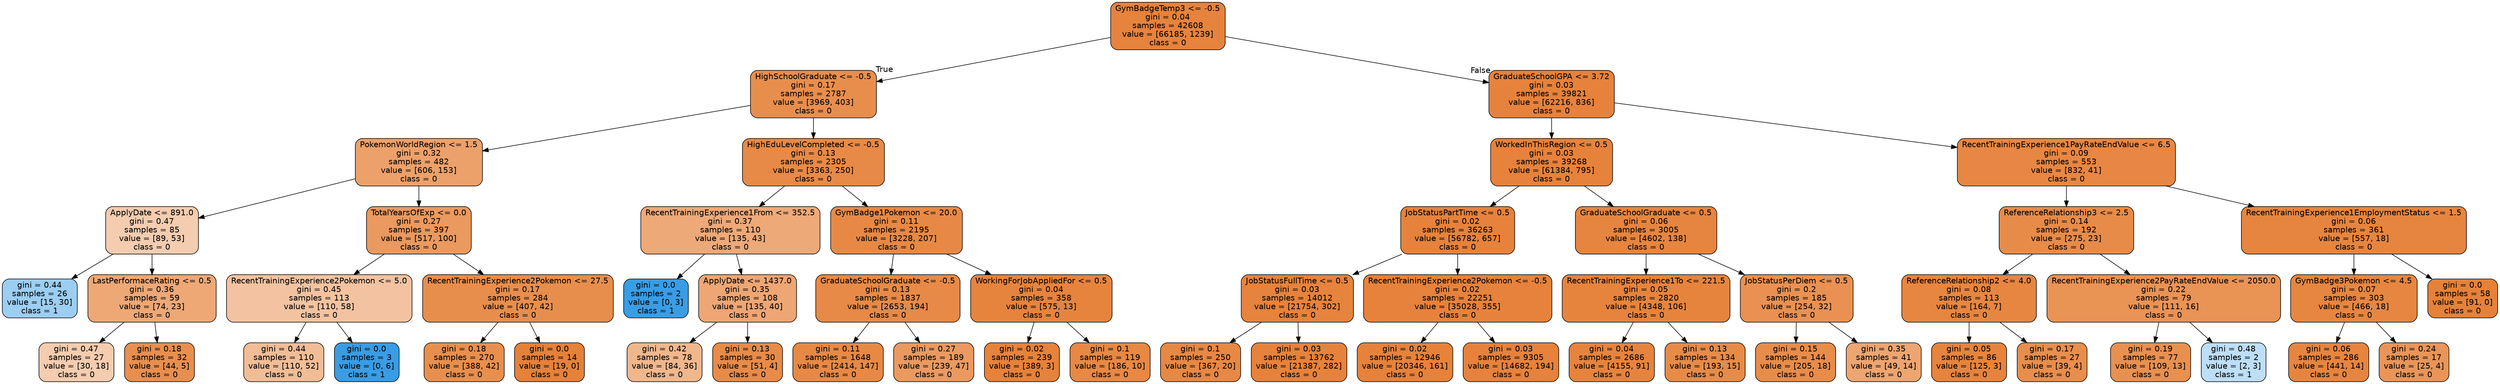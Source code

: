 digraph Tree {
node [shape=box, style="filled, rounded", color="black", fontname=helvetica] ;
edge [fontname=helvetica] ;
0 [label="GymBadgeTemp3 <= -0.5\ngini = 0.04\nsamples = 42608\nvalue = [66185, 1239]\nclass = 0", fillcolor="#e58139fa"] ;
1 [label="HighSchoolGraduate <= -0.5\ngini = 0.17\nsamples = 2787\nvalue = [3969, 403]\nclass = 0", fillcolor="#e58139e5"] ;
0 -> 1 [labeldistance=2.5, labelangle=45, headlabel="True"] ;
2 [label="PokemonWorldRegion <= 1.5\ngini = 0.32\nsamples = 482\nvalue = [606, 153]\nclass = 0", fillcolor="#e58139bf"] ;
1 -> 2 ;
3 [label="ApplyDate <= 891.0\ngini = 0.47\nsamples = 85\nvalue = [89, 53]\nclass = 0", fillcolor="#e5813967"] ;
2 -> 3 ;
4 [label="gini = 0.44\nsamples = 26\nvalue = [15, 30]\nclass = 1", fillcolor="#399de57f"] ;
3 -> 4 ;
5 [label="LastPerformaceRating <= 0.5\ngini = 0.36\nsamples = 59\nvalue = [74, 23]\nclass = 0", fillcolor="#e58139b0"] ;
3 -> 5 ;
6 [label="gini = 0.47\nsamples = 27\nvalue = [30, 18]\nclass = 0", fillcolor="#e5813966"] ;
5 -> 6 ;
7 [label="gini = 0.18\nsamples = 32\nvalue = [44, 5]\nclass = 0", fillcolor="#e58139e2"] ;
5 -> 7 ;
8 [label="TotalYearsOfExp <= 0.0\ngini = 0.27\nsamples = 397\nvalue = [517, 100]\nclass = 0", fillcolor="#e58139ce"] ;
2 -> 8 ;
9 [label="RecentTrainingExperience2Pokemon <= 5.0\ngini = 0.45\nsamples = 113\nvalue = [110, 58]\nclass = 0", fillcolor="#e5813979"] ;
8 -> 9 ;
10 [label="gini = 0.44\nsamples = 110\nvalue = [110, 52]\nclass = 0", fillcolor="#e5813986"] ;
9 -> 10 ;
11 [label="gini = 0.0\nsamples = 3\nvalue = [0, 6]\nclass = 1", fillcolor="#399de5ff"] ;
9 -> 11 ;
12 [label="RecentTrainingExperience2Pokemon <= 27.5\ngini = 0.17\nsamples = 284\nvalue = [407, 42]\nclass = 0", fillcolor="#e58139e5"] ;
8 -> 12 ;
13 [label="gini = 0.18\nsamples = 270\nvalue = [388, 42]\nclass = 0", fillcolor="#e58139e3"] ;
12 -> 13 ;
14 [label="gini = 0.0\nsamples = 14\nvalue = [19, 0]\nclass = 0", fillcolor="#e58139ff"] ;
12 -> 14 ;
15 [label="HighEduLevelCompleted <= -0.5\ngini = 0.13\nsamples = 2305\nvalue = [3363, 250]\nclass = 0", fillcolor="#e58139ec"] ;
1 -> 15 ;
16 [label="RecentTrainingExperience1From <= 352.5\ngini = 0.37\nsamples = 110\nvalue = [135, 43]\nclass = 0", fillcolor="#e58139ae"] ;
15 -> 16 ;
17 [label="gini = 0.0\nsamples = 2\nvalue = [0, 3]\nclass = 1", fillcolor="#399de5ff"] ;
16 -> 17 ;
18 [label="ApplyDate <= 1437.0\ngini = 0.35\nsamples = 108\nvalue = [135, 40]\nclass = 0", fillcolor="#e58139b3"] ;
16 -> 18 ;
19 [label="gini = 0.42\nsamples = 78\nvalue = [84, 36]\nclass = 0", fillcolor="#e5813992"] ;
18 -> 19 ;
20 [label="gini = 0.13\nsamples = 30\nvalue = [51, 4]\nclass = 0", fillcolor="#e58139eb"] ;
18 -> 20 ;
21 [label="GymBadge1Pokemon <= 20.0\ngini = 0.11\nsamples = 2195\nvalue = [3228, 207]\nclass = 0", fillcolor="#e58139ef"] ;
15 -> 21 ;
22 [label="GraduateSchoolGraduate <= -0.5\ngini = 0.13\nsamples = 1837\nvalue = [2653, 194]\nclass = 0", fillcolor="#e58139ec"] ;
21 -> 22 ;
23 [label="gini = 0.11\nsamples = 1648\nvalue = [2414, 147]\nclass = 0", fillcolor="#e58139ef"] ;
22 -> 23 ;
24 [label="gini = 0.27\nsamples = 189\nvalue = [239, 47]\nclass = 0", fillcolor="#e58139cd"] ;
22 -> 24 ;
25 [label="WorkingForJobAppliedFor <= 0.5\ngini = 0.04\nsamples = 358\nvalue = [575, 13]\nclass = 0", fillcolor="#e58139f9"] ;
21 -> 25 ;
26 [label="gini = 0.02\nsamples = 239\nvalue = [389, 3]\nclass = 0", fillcolor="#e58139fd"] ;
25 -> 26 ;
27 [label="gini = 0.1\nsamples = 119\nvalue = [186, 10]\nclass = 0", fillcolor="#e58139f1"] ;
25 -> 27 ;
28 [label="GraduateSchoolGPA <= 3.72\ngini = 0.03\nsamples = 39821\nvalue = [62216, 836]\nclass = 0", fillcolor="#e58139fc"] ;
0 -> 28 [labeldistance=2.5, labelangle=-45, headlabel="False"] ;
29 [label="WorkedInThisRegion <= 0.5\ngini = 0.03\nsamples = 39268\nvalue = [61384, 795]\nclass = 0", fillcolor="#e58139fc"] ;
28 -> 29 ;
30 [label="JobStatusPartTime <= 0.5\ngini = 0.02\nsamples = 36263\nvalue = [56782, 657]\nclass = 0", fillcolor="#e58139fc"] ;
29 -> 30 ;
31 [label="JobStatusFullTime <= 0.5\ngini = 0.03\nsamples = 14012\nvalue = [21754, 302]\nclass = 0", fillcolor="#e58139fb"] ;
30 -> 31 ;
32 [label="gini = 0.1\nsamples = 250\nvalue = [367, 20]\nclass = 0", fillcolor="#e58139f1"] ;
31 -> 32 ;
33 [label="gini = 0.03\nsamples = 13762\nvalue = [21387, 282]\nclass = 0", fillcolor="#e58139fc"] ;
31 -> 33 ;
34 [label="RecentTrainingExperience2Pokemon <= -0.5\ngini = 0.02\nsamples = 22251\nvalue = [35028, 355]\nclass = 0", fillcolor="#e58139fc"] ;
30 -> 34 ;
35 [label="gini = 0.02\nsamples = 12946\nvalue = [20346, 161]\nclass = 0", fillcolor="#e58139fd"] ;
34 -> 35 ;
36 [label="gini = 0.03\nsamples = 9305\nvalue = [14682, 194]\nclass = 0", fillcolor="#e58139fc"] ;
34 -> 36 ;
37 [label="GraduateSchoolGraduate <= 0.5\ngini = 0.06\nsamples = 3005\nvalue = [4602, 138]\nclass = 0", fillcolor="#e58139f7"] ;
29 -> 37 ;
38 [label="RecentTrainingExperience1To <= 221.5\ngini = 0.05\nsamples = 2820\nvalue = [4348, 106]\nclass = 0", fillcolor="#e58139f9"] ;
37 -> 38 ;
39 [label="gini = 0.04\nsamples = 2686\nvalue = [4155, 91]\nclass = 0", fillcolor="#e58139f9"] ;
38 -> 39 ;
40 [label="gini = 0.13\nsamples = 134\nvalue = [193, 15]\nclass = 0", fillcolor="#e58139eb"] ;
38 -> 40 ;
41 [label="JobStatusPerDiem <= 0.5\ngini = 0.2\nsamples = 185\nvalue = [254, 32]\nclass = 0", fillcolor="#e58139df"] ;
37 -> 41 ;
42 [label="gini = 0.15\nsamples = 144\nvalue = [205, 18]\nclass = 0", fillcolor="#e58139e9"] ;
41 -> 42 ;
43 [label="gini = 0.35\nsamples = 41\nvalue = [49, 14]\nclass = 0", fillcolor="#e58139b6"] ;
41 -> 43 ;
44 [label="RecentTrainingExperience1PayRateEndValue <= 6.5\ngini = 0.09\nsamples = 553\nvalue = [832, 41]\nclass = 0", fillcolor="#e58139f2"] ;
28 -> 44 ;
45 [label="ReferenceRelationship3 <= 2.5\ngini = 0.14\nsamples = 192\nvalue = [275, 23]\nclass = 0", fillcolor="#e58139ea"] ;
44 -> 45 ;
46 [label="ReferenceRelationship2 <= 4.0\ngini = 0.08\nsamples = 113\nvalue = [164, 7]\nclass = 0", fillcolor="#e58139f4"] ;
45 -> 46 ;
47 [label="gini = 0.05\nsamples = 86\nvalue = [125, 3]\nclass = 0", fillcolor="#e58139f9"] ;
46 -> 47 ;
48 [label="gini = 0.17\nsamples = 27\nvalue = [39, 4]\nclass = 0", fillcolor="#e58139e5"] ;
46 -> 48 ;
49 [label="RecentTrainingExperience2PayRateEndValue <= 2050.0\ngini = 0.22\nsamples = 79\nvalue = [111, 16]\nclass = 0", fillcolor="#e58139da"] ;
45 -> 49 ;
50 [label="gini = 0.19\nsamples = 77\nvalue = [109, 13]\nclass = 0", fillcolor="#e58139e1"] ;
49 -> 50 ;
51 [label="gini = 0.48\nsamples = 2\nvalue = [2, 3]\nclass = 1", fillcolor="#399de555"] ;
49 -> 51 ;
52 [label="RecentTrainingExperience1EmploymentStatus <= 1.5\ngini = 0.06\nsamples = 361\nvalue = [557, 18]\nclass = 0", fillcolor="#e58139f7"] ;
44 -> 52 ;
53 [label="GymBadge3Pokemon <= 4.5\ngini = 0.07\nsamples = 303\nvalue = [466, 18]\nclass = 0", fillcolor="#e58139f5"] ;
52 -> 53 ;
54 [label="gini = 0.06\nsamples = 286\nvalue = [441, 14]\nclass = 0", fillcolor="#e58139f7"] ;
53 -> 54 ;
55 [label="gini = 0.24\nsamples = 17\nvalue = [25, 4]\nclass = 0", fillcolor="#e58139d6"] ;
53 -> 55 ;
56 [label="gini = 0.0\nsamples = 58\nvalue = [91, 0]\nclass = 0", fillcolor="#e58139ff"] ;
52 -> 56 ;
}